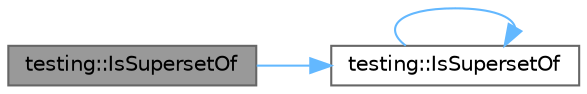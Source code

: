 digraph "testing::IsSupersetOf"
{
 // LATEX_PDF_SIZE
  bgcolor="transparent";
  edge [fontname=Helvetica,fontsize=10,labelfontname=Helvetica,labelfontsize=10];
  node [fontname=Helvetica,fontsize=10,shape=box,height=0.2,width=0.4];
  rankdir="LR";
  Node1 [id="Node000001",label="testing::IsSupersetOf",height=0.2,width=0.4,color="gray40", fillcolor="grey60", style="filled", fontcolor="black",tooltip=" "];
  Node1 -> Node2 [id="edge1_Node000001_Node000002",color="steelblue1",style="solid",tooltip=" "];
  Node2 [id="Node000002",label="testing::IsSupersetOf",height=0.2,width=0.4,color="grey40", fillcolor="white", style="filled",URL="$namespacetesting.html#a8f1d40ced9c32ff8b937a9b6dee272ca",tooltip=" "];
  Node2 -> Node2 [id="edge2_Node000002_Node000002",color="steelblue1",style="solid",tooltip=" "];
}
